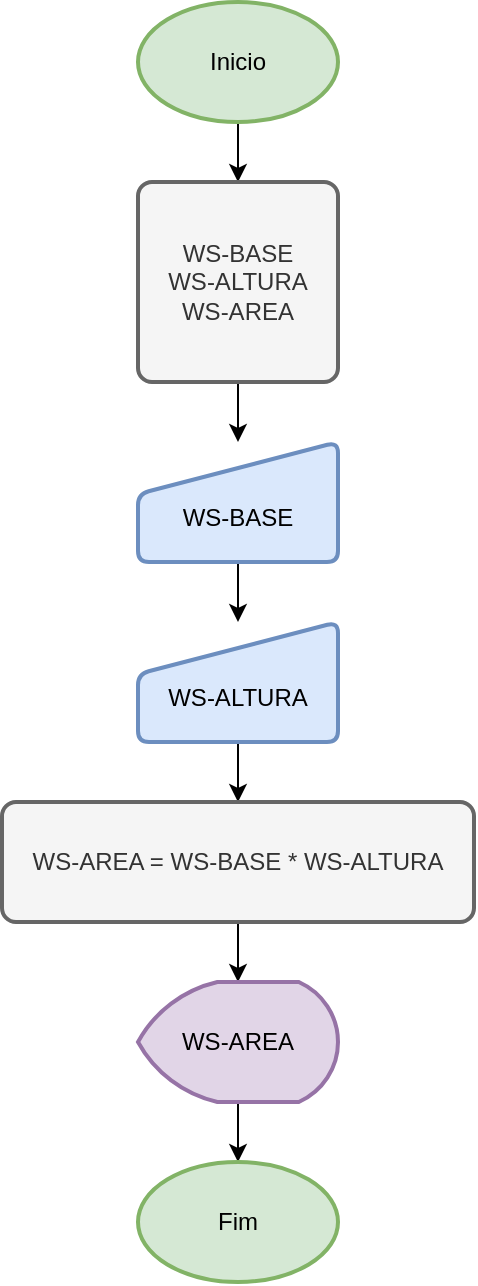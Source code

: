 <mxfile version="26.1.0">
  <diagram name="Página-1" id="rvuobKmiCsxLBLz2KXEZ">
    <mxGraphModel dx="1050" dy="617" grid="1" gridSize="10" guides="1" tooltips="1" connect="1" arrows="1" fold="1" page="1" pageScale="1" pageWidth="827" pageHeight="1169" math="0" shadow="0">
      <root>
        <mxCell id="0" />
        <mxCell id="1" parent="0" />
        <mxCell id="_37ahqFNqv8ny6RKii_A-10" value="" style="edgeStyle=orthogonalEdgeStyle;rounded=0;orthogonalLoop=1;jettySize=auto;html=1;" edge="1" parent="1" source="_37ahqFNqv8ny6RKii_A-1" target="_37ahqFNqv8ny6RKii_A-6">
          <mxGeometry relative="1" as="geometry" />
        </mxCell>
        <mxCell id="_37ahqFNqv8ny6RKii_A-1" value="Inicio" style="strokeWidth=2;html=1;shape=mxgraph.flowchart.start_1;whiteSpace=wrap;fillColor=#d5e8d4;strokeColor=#82b366;" vertex="1" parent="1">
          <mxGeometry x="364" y="20" width="100" height="60" as="geometry" />
        </mxCell>
        <mxCell id="_37ahqFNqv8ny6RKii_A-5" style="edgeStyle=orthogonalEdgeStyle;rounded=0;orthogonalLoop=1;jettySize=auto;html=1;exitX=0.5;exitY=1;exitDx=0;exitDy=0;" edge="1" parent="1">
          <mxGeometry relative="1" as="geometry">
            <mxPoint x="414" y="200" as="sourcePoint" />
            <mxPoint x="414" y="200" as="targetPoint" />
          </mxGeometry>
        </mxCell>
        <mxCell id="_37ahqFNqv8ny6RKii_A-11" value="" style="edgeStyle=orthogonalEdgeStyle;rounded=0;orthogonalLoop=1;jettySize=auto;html=1;" edge="1" parent="1" source="_37ahqFNqv8ny6RKii_A-6" target="_37ahqFNqv8ny6RKii_A-7">
          <mxGeometry relative="1" as="geometry" />
        </mxCell>
        <mxCell id="_37ahqFNqv8ny6RKii_A-6" value="WS-BASE&lt;div&gt;WS-ALTURA&lt;/div&gt;&lt;div&gt;WS-AREA&lt;/div&gt;" style="rounded=1;whiteSpace=wrap;html=1;absoluteArcSize=1;arcSize=14;strokeWidth=2;fillColor=#f5f5f5;fontColor=#333333;strokeColor=#666666;" vertex="1" parent="1">
          <mxGeometry x="364" y="110" width="100" height="100" as="geometry" />
        </mxCell>
        <mxCell id="_37ahqFNqv8ny6RKii_A-12" value="" style="edgeStyle=orthogonalEdgeStyle;rounded=0;orthogonalLoop=1;jettySize=auto;html=1;" edge="1" parent="1" source="_37ahqFNqv8ny6RKii_A-7" target="_37ahqFNqv8ny6RKii_A-9">
          <mxGeometry relative="1" as="geometry" />
        </mxCell>
        <mxCell id="_37ahqFNqv8ny6RKii_A-7" value="&lt;div&gt;&lt;br&gt;&lt;/div&gt;WS-BASE" style="html=1;strokeWidth=2;shape=manualInput;whiteSpace=wrap;rounded=1;size=26;arcSize=11;fillColor=#dae8fc;strokeColor=#6c8ebf;" vertex="1" parent="1">
          <mxGeometry x="364" y="240" width="100" height="60" as="geometry" />
        </mxCell>
        <mxCell id="_37ahqFNqv8ny6RKii_A-14" value="" style="edgeStyle=orthogonalEdgeStyle;rounded=0;orthogonalLoop=1;jettySize=auto;html=1;" edge="1" parent="1" source="_37ahqFNqv8ny6RKii_A-9" target="_37ahqFNqv8ny6RKii_A-13">
          <mxGeometry relative="1" as="geometry" />
        </mxCell>
        <mxCell id="_37ahqFNqv8ny6RKii_A-9" value="&lt;div&gt;&lt;br&gt;&lt;/div&gt;WS-ALTURA" style="html=1;strokeWidth=2;shape=manualInput;whiteSpace=wrap;rounded=1;size=26;arcSize=11;fillColor=#dae8fc;strokeColor=#6c8ebf;" vertex="1" parent="1">
          <mxGeometry x="364" y="330" width="100" height="60" as="geometry" />
        </mxCell>
        <mxCell id="_37ahqFNqv8ny6RKii_A-16" value="" style="edgeStyle=orthogonalEdgeStyle;rounded=0;orthogonalLoop=1;jettySize=auto;html=1;" edge="1" parent="1" source="_37ahqFNqv8ny6RKii_A-13" target="_37ahqFNqv8ny6RKii_A-15">
          <mxGeometry relative="1" as="geometry" />
        </mxCell>
        <mxCell id="_37ahqFNqv8ny6RKii_A-13" value="WS-AREA = WS-BASE * WS-ALTURA" style="rounded=1;whiteSpace=wrap;html=1;absoluteArcSize=1;arcSize=14;strokeWidth=2;fillColor=#f5f5f5;fontColor=#333333;strokeColor=#666666;" vertex="1" parent="1">
          <mxGeometry x="296" y="420" width="236" height="60" as="geometry" />
        </mxCell>
        <mxCell id="_37ahqFNqv8ny6RKii_A-18" value="" style="edgeStyle=orthogonalEdgeStyle;rounded=0;orthogonalLoop=1;jettySize=auto;html=1;" edge="1" parent="1" source="_37ahqFNqv8ny6RKii_A-15" target="_37ahqFNqv8ny6RKii_A-17">
          <mxGeometry relative="1" as="geometry" />
        </mxCell>
        <mxCell id="_37ahqFNqv8ny6RKii_A-15" value="WS-AREA" style="strokeWidth=2;html=1;shape=mxgraph.flowchart.display;whiteSpace=wrap;fillColor=#e1d5e7;strokeColor=#9673a6;" vertex="1" parent="1">
          <mxGeometry x="364" y="510" width="100" height="60" as="geometry" />
        </mxCell>
        <mxCell id="_37ahqFNqv8ny6RKii_A-17" value="Fim" style="strokeWidth=2;html=1;shape=mxgraph.flowchart.start_1;whiteSpace=wrap;fillColor=#d5e8d4;strokeColor=#82b366;" vertex="1" parent="1">
          <mxGeometry x="364" y="600" width="100" height="60" as="geometry" />
        </mxCell>
      </root>
    </mxGraphModel>
  </diagram>
</mxfile>
